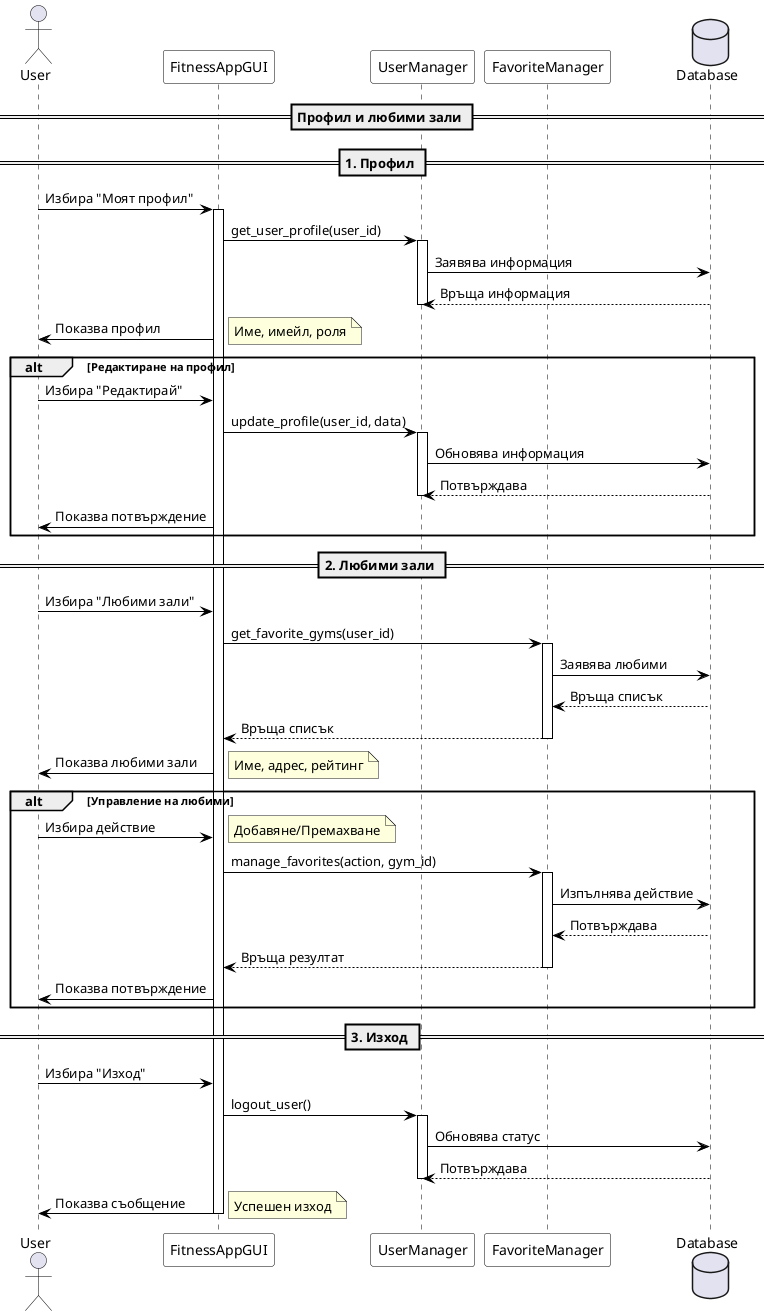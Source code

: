 @startuml Simple Profile and Favorites Sequence Diagram

' Стилове
skinparam sequence {
  ArrowColor Black
  ActorBorderColor Black
  LifeLineBorderColor Black
  ParticipantBorderColor Black
  ParticipantBackgroundColor White
}

' Участници
actor User
participant "FitnessAppGUI" as GUI
participant "UserManager" as UM
participant "FavoriteManager" as FM
database "Database" as DB

' Сценарий
== Профил и любими зали ==

== 1. Профил ==
User -> GUI: Избира "Моят профил"
activate GUI

GUI -> UM: get_user_profile(user_id)
activate UM
UM -> DB: Заявява информация
DB --> UM: Връща информация
deactivate UM

GUI -> User: Показва профил
note right: Име, имейл, роля

alt Редактиране на профил
    User -> GUI: Избира "Редактирай"
    GUI -> UM: update_profile(user_id, data)
    activate UM
    UM -> DB: Обновява информация
    DB --> UM: Потвърждава
    deactivate UM
    GUI -> User: Показва потвърждение
end

== 2. Любими зали ==
User -> GUI: Избира "Любими зали"
GUI -> FM: get_favorite_gyms(user_id)
activate FM

FM -> DB: Заявява любими
DB --> FM: Връща списък
FM --> GUI: Връща списък
deactivate FM

GUI -> User: Показва любими зали
note right: Име, адрес, рейтинг

alt Управление на любими
    User -> GUI: Избира действие
    note right: Добавяне/Премахване
    
    GUI -> FM: manage_favorites(action, gym_id)
    activate FM
    FM -> DB: Изпълнява действие
    DB --> FM: Потвърждава
    FM --> GUI: Връща резултат
    deactivate FM
    
    GUI -> User: Показва потвърждение
end

== 3. Изход ==
User -> GUI: Избира "Изход"
GUI -> UM: logout_user()
activate UM
UM -> DB: Обновява статус
DB --> UM: Потвърждава
deactivate UM

GUI -> User: Показва съобщение
note right: Успешен изход

deactivate GUI

@enduml 
